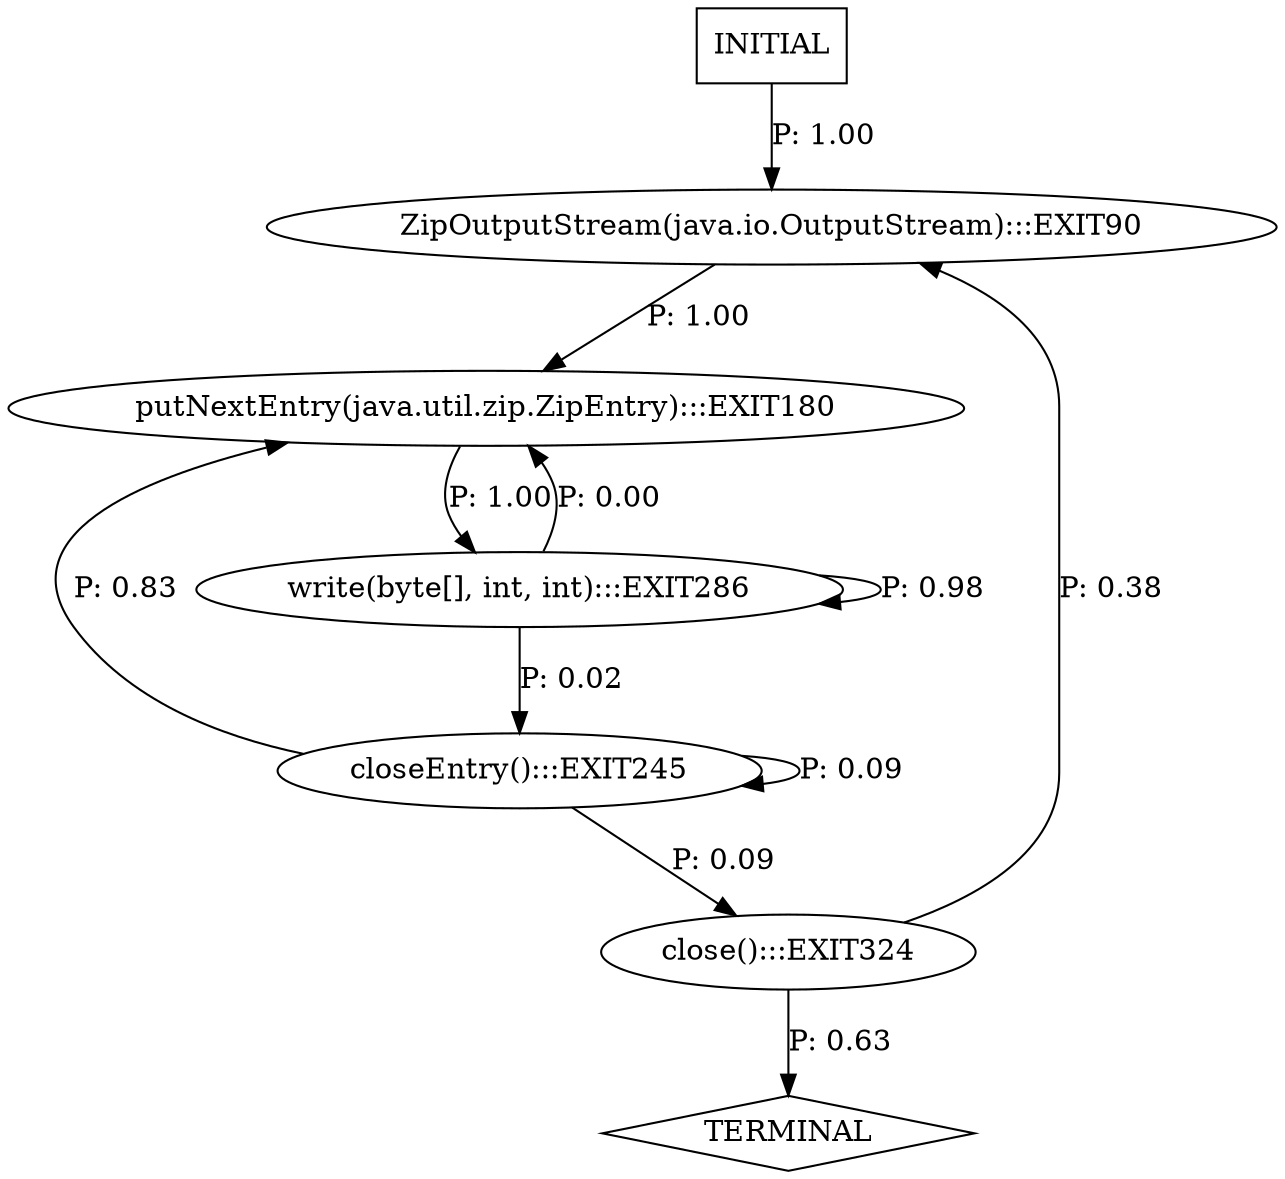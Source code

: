 digraph G {
  0 [label="ZipOutputStream(java.io.OutputStream):::EXIT90"];
  1 [label="close():::EXIT324"];
  2 [label="closeEntry():::EXIT245"];
  3 [label="putNextEntry(java.util.zip.ZipEntry):::EXIT180"];
  4 [label="write(byte[], int, int):::EXIT286"];
  5 [label="TERMINAL",shape=diamond];
  6 [label="INITIAL",shape=box];
0->3 [label="P: 1.00"];
1->0 [label="P: 0.38"];
1->5 [label="P: 0.63"];
2->1 [label="P: 0.09"];
2->2 [label="P: 0.09"];
2->3 [label="P: 0.83"];
3->4 [label="P: 1.00"];
4->2 [label="P: 0.02"];
4->3 [label="P: 0.00"];
4->4 [label="P: 0.98"];
6->0 [label="P: 1.00"];
}
